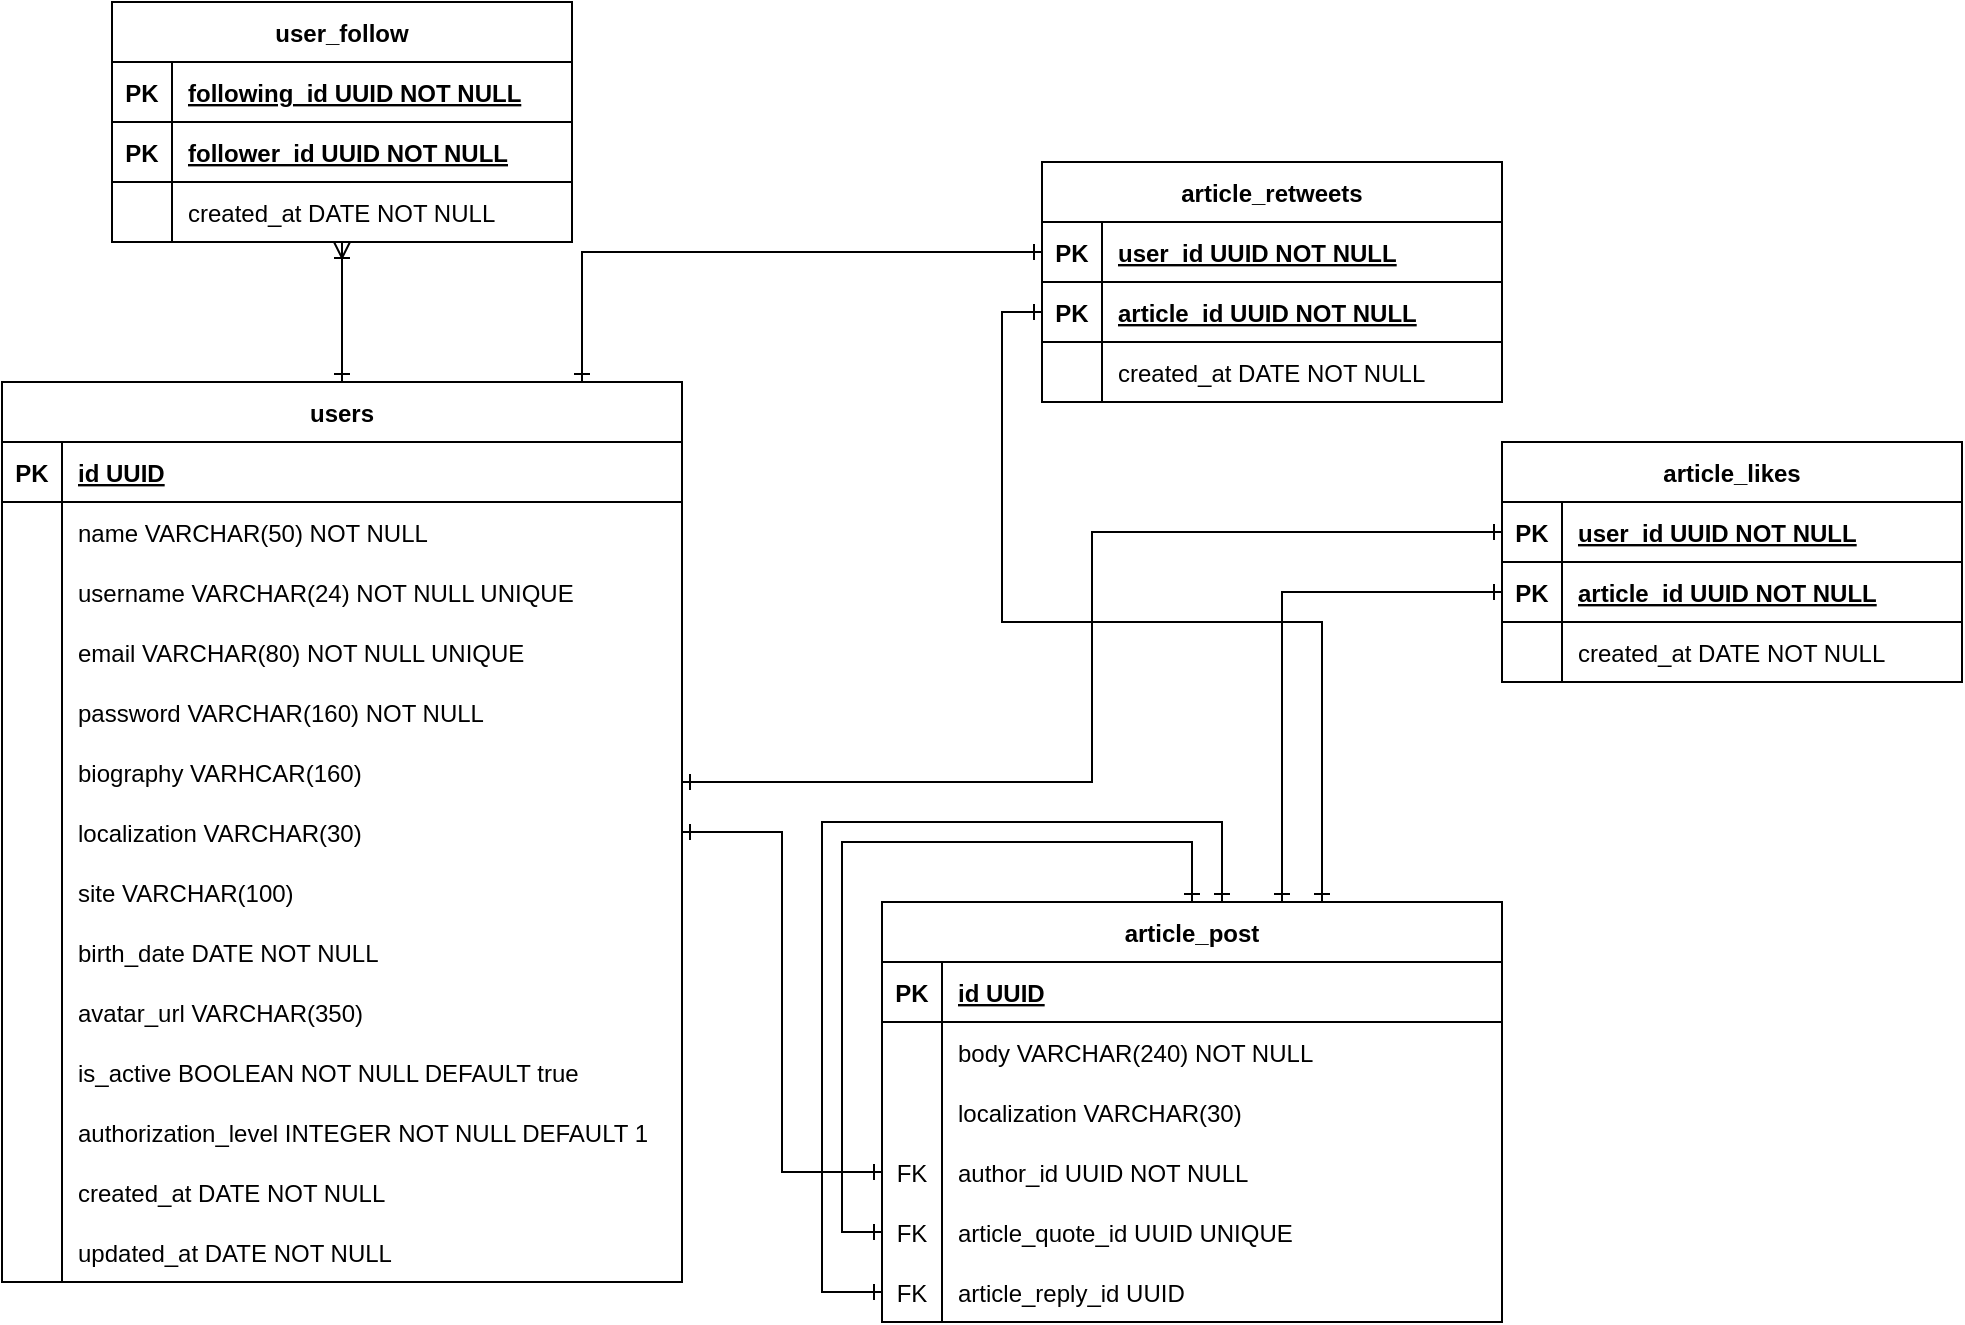 <mxfile version="20.5.3" type="device"><diagram id="R2lEEEUBdFMjLlhIrx00" name="Page-1"><mxGraphModel dx="2585" dy="1371" grid="1" gridSize="10" guides="1" tooltips="1" connect="1" arrows="1" fold="1" page="1" pageScale="1" pageWidth="850" pageHeight="1100" math="0" shadow="0" extFonts="Permanent Marker^https://fonts.googleapis.com/css?family=Permanent+Marker"><root><mxCell id="0"/><mxCell id="1" parent="0"/><mxCell id="uqWTSdusMIoG22HtDC-8-1" value="users" style="shape=table;startSize=30;container=1;collapsible=1;childLayout=tableLayout;fixedRows=1;rowLines=0;fontStyle=1;align=center;resizeLast=1;" vertex="1" parent="1"><mxGeometry x="360" y="430" width="340" height="450" as="geometry"/></mxCell><mxCell id="uqWTSdusMIoG22HtDC-8-2" value="" style="shape=tableRow;horizontal=0;startSize=0;swimlaneHead=0;swimlaneBody=0;fillColor=none;collapsible=0;dropTarget=0;points=[[0,0.5],[1,0.5]];portConstraint=eastwest;top=0;left=0;right=0;bottom=1;" vertex="1" parent="uqWTSdusMIoG22HtDC-8-1"><mxGeometry y="30" width="340" height="30" as="geometry"/></mxCell><mxCell id="uqWTSdusMIoG22HtDC-8-3" value="PK" style="shape=partialRectangle;connectable=0;fillColor=none;top=0;left=0;bottom=0;right=0;fontStyle=1;overflow=hidden;" vertex="1" parent="uqWTSdusMIoG22HtDC-8-2"><mxGeometry width="30" height="30" as="geometry"><mxRectangle width="30" height="30" as="alternateBounds"/></mxGeometry></mxCell><mxCell id="uqWTSdusMIoG22HtDC-8-4" value="id UUID" style="shape=partialRectangle;connectable=0;fillColor=none;top=0;left=0;bottom=0;right=0;align=left;spacingLeft=6;fontStyle=5;overflow=hidden;" vertex="1" parent="uqWTSdusMIoG22HtDC-8-2"><mxGeometry x="30" width="310" height="30" as="geometry"><mxRectangle width="310" height="30" as="alternateBounds"/></mxGeometry></mxCell><mxCell id="uqWTSdusMIoG22HtDC-8-5" value="" style="shape=tableRow;horizontal=0;startSize=0;swimlaneHead=0;swimlaneBody=0;fillColor=none;collapsible=0;dropTarget=0;points=[[0,0.5],[1,0.5]];portConstraint=eastwest;top=0;left=0;right=0;bottom=0;" vertex="1" parent="uqWTSdusMIoG22HtDC-8-1"><mxGeometry y="60" width="340" height="30" as="geometry"/></mxCell><mxCell id="uqWTSdusMIoG22HtDC-8-6" value="" style="shape=partialRectangle;connectable=0;fillColor=none;top=0;left=0;bottom=0;right=0;editable=1;overflow=hidden;" vertex="1" parent="uqWTSdusMIoG22HtDC-8-5"><mxGeometry width="30" height="30" as="geometry"><mxRectangle width="30" height="30" as="alternateBounds"/></mxGeometry></mxCell><mxCell id="uqWTSdusMIoG22HtDC-8-7" value="name VARCHAR(50) NOT NULL" style="shape=partialRectangle;connectable=0;fillColor=none;top=0;left=0;bottom=0;right=0;align=left;spacingLeft=6;overflow=hidden;" vertex="1" parent="uqWTSdusMIoG22HtDC-8-5"><mxGeometry x="30" width="310" height="30" as="geometry"><mxRectangle width="310" height="30" as="alternateBounds"/></mxGeometry></mxCell><mxCell id="uqWTSdusMIoG22HtDC-8-8" value="" style="shape=tableRow;horizontal=0;startSize=0;swimlaneHead=0;swimlaneBody=0;fillColor=none;collapsible=0;dropTarget=0;points=[[0,0.5],[1,0.5]];portConstraint=eastwest;top=0;left=0;right=0;bottom=0;" vertex="1" parent="uqWTSdusMIoG22HtDC-8-1"><mxGeometry y="90" width="340" height="30" as="geometry"/></mxCell><mxCell id="uqWTSdusMIoG22HtDC-8-9" value="" style="shape=partialRectangle;connectable=0;fillColor=none;top=0;left=0;bottom=0;right=0;editable=1;overflow=hidden;" vertex="1" parent="uqWTSdusMIoG22HtDC-8-8"><mxGeometry width="30" height="30" as="geometry"><mxRectangle width="30" height="30" as="alternateBounds"/></mxGeometry></mxCell><mxCell id="uqWTSdusMIoG22HtDC-8-10" value="username VARCHAR(24) NOT NULL UNIQUE" style="shape=partialRectangle;connectable=0;fillColor=none;top=0;left=0;bottom=0;right=0;align=left;spacingLeft=6;overflow=hidden;" vertex="1" parent="uqWTSdusMIoG22HtDC-8-8"><mxGeometry x="30" width="310" height="30" as="geometry"><mxRectangle width="310" height="30" as="alternateBounds"/></mxGeometry></mxCell><mxCell id="uqWTSdusMIoG22HtDC-8-11" value="" style="shape=tableRow;horizontal=0;startSize=0;swimlaneHead=0;swimlaneBody=0;fillColor=none;collapsible=0;dropTarget=0;points=[[0,0.5],[1,0.5]];portConstraint=eastwest;top=0;left=0;right=0;bottom=0;" vertex="1" parent="uqWTSdusMIoG22HtDC-8-1"><mxGeometry y="120" width="340" height="30" as="geometry"/></mxCell><mxCell id="uqWTSdusMIoG22HtDC-8-12" value="" style="shape=partialRectangle;connectable=0;fillColor=none;top=0;left=0;bottom=0;right=0;editable=1;overflow=hidden;" vertex="1" parent="uqWTSdusMIoG22HtDC-8-11"><mxGeometry width="30" height="30" as="geometry"><mxRectangle width="30" height="30" as="alternateBounds"/></mxGeometry></mxCell><mxCell id="uqWTSdusMIoG22HtDC-8-13" value="email VARCHAR(80) NOT NULL UNIQUE" style="shape=partialRectangle;connectable=0;fillColor=none;top=0;left=0;bottom=0;right=0;align=left;spacingLeft=6;overflow=hidden;" vertex="1" parent="uqWTSdusMIoG22HtDC-8-11"><mxGeometry x="30" width="310" height="30" as="geometry"><mxRectangle width="310" height="30" as="alternateBounds"/></mxGeometry></mxCell><mxCell id="uqWTSdusMIoG22HtDC-8-14" style="shape=tableRow;horizontal=0;startSize=0;swimlaneHead=0;swimlaneBody=0;fillColor=none;collapsible=0;dropTarget=0;points=[[0,0.5],[1,0.5]];portConstraint=eastwest;top=0;left=0;right=0;bottom=0;" vertex="1" parent="uqWTSdusMIoG22HtDC-8-1"><mxGeometry y="150" width="340" height="30" as="geometry"/></mxCell><mxCell id="uqWTSdusMIoG22HtDC-8-15" style="shape=partialRectangle;connectable=0;fillColor=none;top=0;left=0;bottom=0;right=0;editable=1;overflow=hidden;" vertex="1" parent="uqWTSdusMIoG22HtDC-8-14"><mxGeometry width="30" height="30" as="geometry"><mxRectangle width="30" height="30" as="alternateBounds"/></mxGeometry></mxCell><mxCell id="uqWTSdusMIoG22HtDC-8-16" value="password VARCHAR(160) NOT NULL" style="shape=partialRectangle;connectable=0;fillColor=none;top=0;left=0;bottom=0;right=0;align=left;spacingLeft=6;overflow=hidden;" vertex="1" parent="uqWTSdusMIoG22HtDC-8-14"><mxGeometry x="30" width="310" height="30" as="geometry"><mxRectangle width="310" height="30" as="alternateBounds"/></mxGeometry></mxCell><mxCell id="uqWTSdusMIoG22HtDC-8-17" style="shape=tableRow;horizontal=0;startSize=0;swimlaneHead=0;swimlaneBody=0;fillColor=none;collapsible=0;dropTarget=0;points=[[0,0.5],[1,0.5]];portConstraint=eastwest;top=0;left=0;right=0;bottom=0;" vertex="1" parent="uqWTSdusMIoG22HtDC-8-1"><mxGeometry y="180" width="340" height="30" as="geometry"/></mxCell><mxCell id="uqWTSdusMIoG22HtDC-8-18" style="shape=partialRectangle;connectable=0;fillColor=none;top=0;left=0;bottom=0;right=0;editable=1;overflow=hidden;" vertex="1" parent="uqWTSdusMIoG22HtDC-8-17"><mxGeometry width="30" height="30" as="geometry"><mxRectangle width="30" height="30" as="alternateBounds"/></mxGeometry></mxCell><mxCell id="uqWTSdusMIoG22HtDC-8-19" value="biography VARHCAR(160)" style="shape=partialRectangle;connectable=0;fillColor=none;top=0;left=0;bottom=0;right=0;align=left;spacingLeft=6;overflow=hidden;" vertex="1" parent="uqWTSdusMIoG22HtDC-8-17"><mxGeometry x="30" width="310" height="30" as="geometry"><mxRectangle width="310" height="30" as="alternateBounds"/></mxGeometry></mxCell><mxCell id="uqWTSdusMIoG22HtDC-8-20" style="shape=tableRow;horizontal=0;startSize=0;swimlaneHead=0;swimlaneBody=0;fillColor=none;collapsible=0;dropTarget=0;points=[[0,0.5],[1,0.5]];portConstraint=eastwest;top=0;left=0;right=0;bottom=0;" vertex="1" parent="uqWTSdusMIoG22HtDC-8-1"><mxGeometry y="210" width="340" height="30" as="geometry"/></mxCell><mxCell id="uqWTSdusMIoG22HtDC-8-21" style="shape=partialRectangle;connectable=0;fillColor=none;top=0;left=0;bottom=0;right=0;editable=1;overflow=hidden;" vertex="1" parent="uqWTSdusMIoG22HtDC-8-20"><mxGeometry width="30" height="30" as="geometry"><mxRectangle width="30" height="30" as="alternateBounds"/></mxGeometry></mxCell><mxCell id="uqWTSdusMIoG22HtDC-8-22" value="localization VARCHAR(30)" style="shape=partialRectangle;connectable=0;fillColor=none;top=0;left=0;bottom=0;right=0;align=left;spacingLeft=6;overflow=hidden;" vertex="1" parent="uqWTSdusMIoG22HtDC-8-20"><mxGeometry x="30" width="310" height="30" as="geometry"><mxRectangle width="310" height="30" as="alternateBounds"/></mxGeometry></mxCell><mxCell id="uqWTSdusMIoG22HtDC-8-23" style="shape=tableRow;horizontal=0;startSize=0;swimlaneHead=0;swimlaneBody=0;fillColor=none;collapsible=0;dropTarget=0;points=[[0,0.5],[1,0.5]];portConstraint=eastwest;top=0;left=0;right=0;bottom=0;" vertex="1" parent="uqWTSdusMIoG22HtDC-8-1"><mxGeometry y="240" width="340" height="30" as="geometry"/></mxCell><mxCell id="uqWTSdusMIoG22HtDC-8-24" style="shape=partialRectangle;connectable=0;fillColor=none;top=0;left=0;bottom=0;right=0;editable=1;overflow=hidden;" vertex="1" parent="uqWTSdusMIoG22HtDC-8-23"><mxGeometry width="30" height="30" as="geometry"><mxRectangle width="30" height="30" as="alternateBounds"/></mxGeometry></mxCell><mxCell id="uqWTSdusMIoG22HtDC-8-25" value="site VARCHAR(100)" style="shape=partialRectangle;connectable=0;fillColor=none;top=0;left=0;bottom=0;right=0;align=left;spacingLeft=6;overflow=hidden;" vertex="1" parent="uqWTSdusMIoG22HtDC-8-23"><mxGeometry x="30" width="310" height="30" as="geometry"><mxRectangle width="310" height="30" as="alternateBounds"/></mxGeometry></mxCell><mxCell id="uqWTSdusMIoG22HtDC-8-26" style="shape=tableRow;horizontal=0;startSize=0;swimlaneHead=0;swimlaneBody=0;fillColor=none;collapsible=0;dropTarget=0;points=[[0,0.5],[1,0.5]];portConstraint=eastwest;top=0;left=0;right=0;bottom=0;" vertex="1" parent="uqWTSdusMIoG22HtDC-8-1"><mxGeometry y="270" width="340" height="30" as="geometry"/></mxCell><mxCell id="uqWTSdusMIoG22HtDC-8-27" style="shape=partialRectangle;connectable=0;fillColor=none;top=0;left=0;bottom=0;right=0;editable=1;overflow=hidden;" vertex="1" parent="uqWTSdusMIoG22HtDC-8-26"><mxGeometry width="30" height="30" as="geometry"><mxRectangle width="30" height="30" as="alternateBounds"/></mxGeometry></mxCell><mxCell id="uqWTSdusMIoG22HtDC-8-28" value="birth_date DATE NOT NULL" style="shape=partialRectangle;connectable=0;fillColor=none;top=0;left=0;bottom=0;right=0;align=left;spacingLeft=6;overflow=hidden;" vertex="1" parent="uqWTSdusMIoG22HtDC-8-26"><mxGeometry x="30" width="310" height="30" as="geometry"><mxRectangle width="310" height="30" as="alternateBounds"/></mxGeometry></mxCell><mxCell id="uqWTSdusMIoG22HtDC-8-29" style="shape=tableRow;horizontal=0;startSize=0;swimlaneHead=0;swimlaneBody=0;fillColor=none;collapsible=0;dropTarget=0;points=[[0,0.5],[1,0.5]];portConstraint=eastwest;top=0;left=0;right=0;bottom=0;" vertex="1" parent="uqWTSdusMIoG22HtDC-8-1"><mxGeometry y="300" width="340" height="30" as="geometry"/></mxCell><mxCell id="uqWTSdusMIoG22HtDC-8-30" style="shape=partialRectangle;connectable=0;fillColor=none;top=0;left=0;bottom=0;right=0;editable=1;overflow=hidden;" vertex="1" parent="uqWTSdusMIoG22HtDC-8-29"><mxGeometry width="30" height="30" as="geometry"><mxRectangle width="30" height="30" as="alternateBounds"/></mxGeometry></mxCell><mxCell id="uqWTSdusMIoG22HtDC-8-31" value="avatar_url VARCHAR(350)" style="shape=partialRectangle;connectable=0;fillColor=none;top=0;left=0;bottom=0;right=0;align=left;spacingLeft=6;overflow=hidden;" vertex="1" parent="uqWTSdusMIoG22HtDC-8-29"><mxGeometry x="30" width="310" height="30" as="geometry"><mxRectangle width="310" height="30" as="alternateBounds"/></mxGeometry></mxCell><mxCell id="uqWTSdusMIoG22HtDC-8-32" style="shape=tableRow;horizontal=0;startSize=0;swimlaneHead=0;swimlaneBody=0;fillColor=none;collapsible=0;dropTarget=0;points=[[0,0.5],[1,0.5]];portConstraint=eastwest;top=0;left=0;right=0;bottom=0;" vertex="1" parent="uqWTSdusMIoG22HtDC-8-1"><mxGeometry y="330" width="340" height="30" as="geometry"/></mxCell><mxCell id="uqWTSdusMIoG22HtDC-8-33" style="shape=partialRectangle;connectable=0;fillColor=none;top=0;left=0;bottom=0;right=0;editable=1;overflow=hidden;" vertex="1" parent="uqWTSdusMIoG22HtDC-8-32"><mxGeometry width="30" height="30" as="geometry"><mxRectangle width="30" height="30" as="alternateBounds"/></mxGeometry></mxCell><mxCell id="uqWTSdusMIoG22HtDC-8-34" value="is_active BOOLEAN NOT NULL DEFAULT true" style="shape=partialRectangle;connectable=0;fillColor=none;top=0;left=0;bottom=0;right=0;align=left;spacingLeft=6;overflow=hidden;" vertex="1" parent="uqWTSdusMIoG22HtDC-8-32"><mxGeometry x="30" width="310" height="30" as="geometry"><mxRectangle width="310" height="30" as="alternateBounds"/></mxGeometry></mxCell><mxCell id="uqWTSdusMIoG22HtDC-8-35" style="shape=tableRow;horizontal=0;startSize=0;swimlaneHead=0;swimlaneBody=0;fillColor=none;collapsible=0;dropTarget=0;points=[[0,0.5],[1,0.5]];portConstraint=eastwest;top=0;left=0;right=0;bottom=0;" vertex="1" parent="uqWTSdusMIoG22HtDC-8-1"><mxGeometry y="360" width="340" height="30" as="geometry"/></mxCell><mxCell id="uqWTSdusMIoG22HtDC-8-36" style="shape=partialRectangle;connectable=0;fillColor=none;top=0;left=0;bottom=0;right=0;editable=1;overflow=hidden;" vertex="1" parent="uqWTSdusMIoG22HtDC-8-35"><mxGeometry width="30" height="30" as="geometry"><mxRectangle width="30" height="30" as="alternateBounds"/></mxGeometry></mxCell><mxCell id="uqWTSdusMIoG22HtDC-8-37" value="authorization_level INTEGER NOT NULL DEFAULT 1" style="shape=partialRectangle;connectable=0;fillColor=none;top=0;left=0;bottom=0;right=0;align=left;spacingLeft=6;overflow=hidden;" vertex="1" parent="uqWTSdusMIoG22HtDC-8-35"><mxGeometry x="30" width="310" height="30" as="geometry"><mxRectangle width="310" height="30" as="alternateBounds"/></mxGeometry></mxCell><mxCell id="uqWTSdusMIoG22HtDC-8-38" style="shape=tableRow;horizontal=0;startSize=0;swimlaneHead=0;swimlaneBody=0;fillColor=none;collapsible=0;dropTarget=0;points=[[0,0.5],[1,0.5]];portConstraint=eastwest;top=0;left=0;right=0;bottom=0;" vertex="1" parent="uqWTSdusMIoG22HtDC-8-1"><mxGeometry y="390" width="340" height="30" as="geometry"/></mxCell><mxCell id="uqWTSdusMIoG22HtDC-8-39" style="shape=partialRectangle;connectable=0;fillColor=none;top=0;left=0;bottom=0;right=0;editable=1;overflow=hidden;" vertex="1" parent="uqWTSdusMIoG22HtDC-8-38"><mxGeometry width="30" height="30" as="geometry"><mxRectangle width="30" height="30" as="alternateBounds"/></mxGeometry></mxCell><mxCell id="uqWTSdusMIoG22HtDC-8-40" value="created_at DATE NOT NULL" style="shape=partialRectangle;connectable=0;fillColor=none;top=0;left=0;bottom=0;right=0;align=left;spacingLeft=6;overflow=hidden;" vertex="1" parent="uqWTSdusMIoG22HtDC-8-38"><mxGeometry x="30" width="310" height="30" as="geometry"><mxRectangle width="310" height="30" as="alternateBounds"/></mxGeometry></mxCell><mxCell id="uqWTSdusMIoG22HtDC-8-41" style="shape=tableRow;horizontal=0;startSize=0;swimlaneHead=0;swimlaneBody=0;fillColor=none;collapsible=0;dropTarget=0;points=[[0,0.5],[1,0.5]];portConstraint=eastwest;top=0;left=0;right=0;bottom=0;" vertex="1" parent="uqWTSdusMIoG22HtDC-8-1"><mxGeometry y="420" width="340" height="30" as="geometry"/></mxCell><mxCell id="uqWTSdusMIoG22HtDC-8-42" style="shape=partialRectangle;connectable=0;fillColor=none;top=0;left=0;bottom=0;right=0;editable=1;overflow=hidden;" vertex="1" parent="uqWTSdusMIoG22HtDC-8-41"><mxGeometry width="30" height="30" as="geometry"><mxRectangle width="30" height="30" as="alternateBounds"/></mxGeometry></mxCell><mxCell id="uqWTSdusMIoG22HtDC-8-43" value="updated_at DATE NOT NULL" style="shape=partialRectangle;connectable=0;fillColor=none;top=0;left=0;bottom=0;right=0;align=left;spacingLeft=6;overflow=hidden;" vertex="1" parent="uqWTSdusMIoG22HtDC-8-41"><mxGeometry x="30" width="310" height="30" as="geometry"><mxRectangle width="310" height="30" as="alternateBounds"/></mxGeometry></mxCell><mxCell id="uqWTSdusMIoG22HtDC-8-60" style="edgeStyle=orthogonalEdgeStyle;rounded=0;orthogonalLoop=1;jettySize=auto;html=1;startArrow=ERoneToMany;startFill=0;endArrow=ERone;endFill=0;" edge="1" parent="1" source="uqWTSdusMIoG22HtDC-8-44" target="uqWTSdusMIoG22HtDC-8-1"><mxGeometry relative="1" as="geometry"/></mxCell><mxCell id="uqWTSdusMIoG22HtDC-8-44" value="user_follow" style="shape=table;startSize=30;container=1;collapsible=1;childLayout=tableLayout;fixedRows=1;rowLines=0;fontStyle=1;align=center;resizeLast=1;" vertex="1" parent="1"><mxGeometry x="415" y="240" width="230" height="120" as="geometry"/></mxCell><mxCell id="uqWTSdusMIoG22HtDC-8-45" value="" style="shape=tableRow;horizontal=0;startSize=0;swimlaneHead=0;swimlaneBody=0;fillColor=none;collapsible=0;dropTarget=0;points=[[0,0.5],[1,0.5]];portConstraint=eastwest;top=0;left=0;right=0;bottom=1;" vertex="1" parent="uqWTSdusMIoG22HtDC-8-44"><mxGeometry y="30" width="230" height="30" as="geometry"/></mxCell><mxCell id="uqWTSdusMIoG22HtDC-8-46" value="PK" style="shape=partialRectangle;connectable=0;fillColor=none;top=0;left=0;bottom=0;right=0;fontStyle=1;overflow=hidden;" vertex="1" parent="uqWTSdusMIoG22HtDC-8-45"><mxGeometry width="30" height="30" as="geometry"><mxRectangle width="30" height="30" as="alternateBounds"/></mxGeometry></mxCell><mxCell id="uqWTSdusMIoG22HtDC-8-47" value="following_id UUID NOT NULL" style="shape=partialRectangle;connectable=0;fillColor=none;top=0;left=0;bottom=0;right=0;align=left;spacingLeft=6;fontStyle=5;overflow=hidden;" vertex="1" parent="uqWTSdusMIoG22HtDC-8-45"><mxGeometry x="30" width="200" height="30" as="geometry"><mxRectangle width="200" height="30" as="alternateBounds"/></mxGeometry></mxCell><mxCell id="uqWTSdusMIoG22HtDC-8-57" style="shape=tableRow;horizontal=0;startSize=0;swimlaneHead=0;swimlaneBody=0;fillColor=none;collapsible=0;dropTarget=0;points=[[0,0.5],[1,0.5]];portConstraint=eastwest;top=0;left=0;right=0;bottom=1;" vertex="1" parent="uqWTSdusMIoG22HtDC-8-44"><mxGeometry y="60" width="230" height="30" as="geometry"/></mxCell><mxCell id="uqWTSdusMIoG22HtDC-8-58" value="PK" style="shape=partialRectangle;connectable=0;fillColor=none;top=0;left=0;bottom=0;right=0;fontStyle=1;overflow=hidden;" vertex="1" parent="uqWTSdusMIoG22HtDC-8-57"><mxGeometry width="30" height="30" as="geometry"><mxRectangle width="30" height="30" as="alternateBounds"/></mxGeometry></mxCell><mxCell id="uqWTSdusMIoG22HtDC-8-59" value="follower_id UUID NOT NULL" style="shape=partialRectangle;connectable=0;fillColor=none;top=0;left=0;bottom=0;right=0;align=left;spacingLeft=6;fontStyle=5;overflow=hidden;" vertex="1" parent="uqWTSdusMIoG22HtDC-8-57"><mxGeometry x="30" width="200" height="30" as="geometry"><mxRectangle width="200" height="30" as="alternateBounds"/></mxGeometry></mxCell><mxCell id="uqWTSdusMIoG22HtDC-8-48" value="" style="shape=tableRow;horizontal=0;startSize=0;swimlaneHead=0;swimlaneBody=0;fillColor=none;collapsible=0;dropTarget=0;points=[[0,0.5],[1,0.5]];portConstraint=eastwest;top=0;left=0;right=0;bottom=0;" vertex="1" parent="uqWTSdusMIoG22HtDC-8-44"><mxGeometry y="90" width="230" height="30" as="geometry"/></mxCell><mxCell id="uqWTSdusMIoG22HtDC-8-49" value="" style="shape=partialRectangle;connectable=0;fillColor=none;top=0;left=0;bottom=0;right=0;editable=1;overflow=hidden;" vertex="1" parent="uqWTSdusMIoG22HtDC-8-48"><mxGeometry width="30" height="30" as="geometry"><mxRectangle width="30" height="30" as="alternateBounds"/></mxGeometry></mxCell><mxCell id="uqWTSdusMIoG22HtDC-8-50" value="created_at DATE NOT NULL" style="shape=partialRectangle;connectable=0;fillColor=none;top=0;left=0;bottom=0;right=0;align=left;spacingLeft=6;overflow=hidden;" vertex="1" parent="uqWTSdusMIoG22HtDC-8-48"><mxGeometry x="30" width="200" height="30" as="geometry"><mxRectangle width="200" height="30" as="alternateBounds"/></mxGeometry></mxCell><mxCell id="uqWTSdusMIoG22HtDC-8-61" value="article_post" style="shape=table;startSize=30;container=1;collapsible=1;childLayout=tableLayout;fixedRows=1;rowLines=0;fontStyle=1;align=center;resizeLast=1;" vertex="1" parent="1"><mxGeometry x="800" y="690" width="310" height="210" as="geometry"/></mxCell><mxCell id="uqWTSdusMIoG22HtDC-8-62" value="" style="shape=tableRow;horizontal=0;startSize=0;swimlaneHead=0;swimlaneBody=0;fillColor=none;collapsible=0;dropTarget=0;points=[[0,0.5],[1,0.5]];portConstraint=eastwest;top=0;left=0;right=0;bottom=1;" vertex="1" parent="uqWTSdusMIoG22HtDC-8-61"><mxGeometry y="30" width="310" height="30" as="geometry"/></mxCell><mxCell id="uqWTSdusMIoG22HtDC-8-63" value="PK" style="shape=partialRectangle;connectable=0;fillColor=none;top=0;left=0;bottom=0;right=0;fontStyle=1;overflow=hidden;" vertex="1" parent="uqWTSdusMIoG22HtDC-8-62"><mxGeometry width="30" height="30" as="geometry"><mxRectangle width="30" height="30" as="alternateBounds"/></mxGeometry></mxCell><mxCell id="uqWTSdusMIoG22HtDC-8-64" value="id UUID" style="shape=partialRectangle;connectable=0;fillColor=none;top=0;left=0;bottom=0;right=0;align=left;spacingLeft=6;fontStyle=5;overflow=hidden;" vertex="1" parent="uqWTSdusMIoG22HtDC-8-62"><mxGeometry x="30" width="280" height="30" as="geometry"><mxRectangle width="280" height="30" as="alternateBounds"/></mxGeometry></mxCell><mxCell id="uqWTSdusMIoG22HtDC-8-65" value="" style="shape=tableRow;horizontal=0;startSize=0;swimlaneHead=0;swimlaneBody=0;fillColor=none;collapsible=0;dropTarget=0;points=[[0,0.5],[1,0.5]];portConstraint=eastwest;top=0;left=0;right=0;bottom=0;" vertex="1" parent="uqWTSdusMIoG22HtDC-8-61"><mxGeometry y="60" width="310" height="30" as="geometry"/></mxCell><mxCell id="uqWTSdusMIoG22HtDC-8-66" value="" style="shape=partialRectangle;connectable=0;fillColor=none;top=0;left=0;bottom=0;right=0;editable=1;overflow=hidden;" vertex="1" parent="uqWTSdusMIoG22HtDC-8-65"><mxGeometry width="30" height="30" as="geometry"><mxRectangle width="30" height="30" as="alternateBounds"/></mxGeometry></mxCell><mxCell id="uqWTSdusMIoG22HtDC-8-67" value="body VARCHAR(240) NOT NULL" style="shape=partialRectangle;connectable=0;fillColor=none;top=0;left=0;bottom=0;right=0;align=left;spacingLeft=6;overflow=hidden;" vertex="1" parent="uqWTSdusMIoG22HtDC-8-65"><mxGeometry x="30" width="280" height="30" as="geometry"><mxRectangle width="280" height="30" as="alternateBounds"/></mxGeometry></mxCell><mxCell id="uqWTSdusMIoG22HtDC-8-68" value="" style="shape=tableRow;horizontal=0;startSize=0;swimlaneHead=0;swimlaneBody=0;fillColor=none;collapsible=0;dropTarget=0;points=[[0,0.5],[1,0.5]];portConstraint=eastwest;top=0;left=0;right=0;bottom=0;" vertex="1" parent="uqWTSdusMIoG22HtDC-8-61"><mxGeometry y="90" width="310" height="30" as="geometry"/></mxCell><mxCell id="uqWTSdusMIoG22HtDC-8-69" value="" style="shape=partialRectangle;connectable=0;fillColor=none;top=0;left=0;bottom=0;right=0;editable=1;overflow=hidden;" vertex="1" parent="uqWTSdusMIoG22HtDC-8-68"><mxGeometry width="30" height="30" as="geometry"><mxRectangle width="30" height="30" as="alternateBounds"/></mxGeometry></mxCell><mxCell id="uqWTSdusMIoG22HtDC-8-70" value="localization VARCHAR(30)" style="shape=partialRectangle;connectable=0;fillColor=none;top=0;left=0;bottom=0;right=0;align=left;spacingLeft=6;overflow=hidden;" vertex="1" parent="uqWTSdusMIoG22HtDC-8-68"><mxGeometry x="30" width="280" height="30" as="geometry"><mxRectangle width="280" height="30" as="alternateBounds"/></mxGeometry></mxCell><mxCell id="uqWTSdusMIoG22HtDC-8-71" value="" style="shape=tableRow;horizontal=0;startSize=0;swimlaneHead=0;swimlaneBody=0;fillColor=none;collapsible=0;dropTarget=0;points=[[0,0.5],[1,0.5]];portConstraint=eastwest;top=0;left=0;right=0;bottom=0;" vertex="1" parent="uqWTSdusMIoG22HtDC-8-61"><mxGeometry y="120" width="310" height="30" as="geometry"/></mxCell><mxCell id="uqWTSdusMIoG22HtDC-8-72" value="FK" style="shape=partialRectangle;connectable=0;fillColor=none;top=0;left=0;bottom=0;right=0;editable=1;overflow=hidden;" vertex="1" parent="uqWTSdusMIoG22HtDC-8-71"><mxGeometry width="30" height="30" as="geometry"><mxRectangle width="30" height="30" as="alternateBounds"/></mxGeometry></mxCell><mxCell id="uqWTSdusMIoG22HtDC-8-73" value="author_id UUID NOT NULL" style="shape=partialRectangle;connectable=0;fillColor=none;top=0;left=0;bottom=0;right=0;align=left;spacingLeft=6;overflow=hidden;" vertex="1" parent="uqWTSdusMIoG22HtDC-8-71"><mxGeometry x="30" width="280" height="30" as="geometry"><mxRectangle width="280" height="30" as="alternateBounds"/></mxGeometry></mxCell><mxCell id="uqWTSdusMIoG22HtDC-8-103" style="edgeStyle=orthogonalEdgeStyle;rounded=0;orthogonalLoop=1;jettySize=auto;html=1;startArrow=ERone;startFill=0;endArrow=ERone;endFill=0;" edge="1" parent="uqWTSdusMIoG22HtDC-8-61" source="uqWTSdusMIoG22HtDC-8-74" target="uqWTSdusMIoG22HtDC-8-61"><mxGeometry relative="1" as="geometry"><Array as="points"><mxPoint x="-20" y="165"/><mxPoint x="-20" y="-30"/><mxPoint x="155" y="-30"/></Array></mxGeometry></mxCell><mxCell id="uqWTSdusMIoG22HtDC-8-74" style="shape=tableRow;horizontal=0;startSize=0;swimlaneHead=0;swimlaneBody=0;fillColor=none;collapsible=0;dropTarget=0;points=[[0,0.5],[1,0.5]];portConstraint=eastwest;top=0;left=0;right=0;bottom=0;" vertex="1" parent="uqWTSdusMIoG22HtDC-8-61"><mxGeometry y="150" width="310" height="30" as="geometry"/></mxCell><mxCell id="uqWTSdusMIoG22HtDC-8-75" value="FK" style="shape=partialRectangle;connectable=0;fillColor=none;top=0;left=0;bottom=0;right=0;editable=1;overflow=hidden;" vertex="1" parent="uqWTSdusMIoG22HtDC-8-74"><mxGeometry width="30" height="30" as="geometry"><mxRectangle width="30" height="30" as="alternateBounds"/></mxGeometry></mxCell><mxCell id="uqWTSdusMIoG22HtDC-8-76" value="article_quote_id UUID UNIQUE" style="shape=partialRectangle;connectable=0;fillColor=none;top=0;left=0;bottom=0;right=0;align=left;spacingLeft=6;overflow=hidden;" vertex="1" parent="uqWTSdusMIoG22HtDC-8-74"><mxGeometry x="30" width="280" height="30" as="geometry"><mxRectangle width="280" height="30" as="alternateBounds"/></mxGeometry></mxCell><mxCell id="uqWTSdusMIoG22HtDC-8-104" style="edgeStyle=orthogonalEdgeStyle;rounded=0;orthogonalLoop=1;jettySize=auto;html=1;startArrow=ERone;startFill=0;endArrow=ERone;endFill=0;" edge="1" parent="uqWTSdusMIoG22HtDC-8-61" source="uqWTSdusMIoG22HtDC-8-77" target="uqWTSdusMIoG22HtDC-8-61"><mxGeometry relative="1" as="geometry"><Array as="points"><mxPoint x="-30" y="195"/><mxPoint x="-30" y="-40"/><mxPoint x="170" y="-40"/></Array></mxGeometry></mxCell><mxCell id="uqWTSdusMIoG22HtDC-8-77" style="shape=tableRow;horizontal=0;startSize=0;swimlaneHead=0;swimlaneBody=0;fillColor=none;collapsible=0;dropTarget=0;points=[[0,0.5],[1,0.5]];portConstraint=eastwest;top=0;left=0;right=0;bottom=0;" vertex="1" parent="uqWTSdusMIoG22HtDC-8-61"><mxGeometry y="180" width="310" height="30" as="geometry"/></mxCell><mxCell id="uqWTSdusMIoG22HtDC-8-78" value="FK" style="shape=partialRectangle;connectable=0;fillColor=none;top=0;left=0;bottom=0;right=0;editable=1;overflow=hidden;" vertex="1" parent="uqWTSdusMIoG22HtDC-8-77"><mxGeometry width="30" height="30" as="geometry"><mxRectangle width="30" height="30" as="alternateBounds"/></mxGeometry></mxCell><mxCell id="uqWTSdusMIoG22HtDC-8-79" value="article_reply_id UUID" style="shape=partialRectangle;connectable=0;fillColor=none;top=0;left=0;bottom=0;right=0;align=left;spacingLeft=6;overflow=hidden;" vertex="1" parent="uqWTSdusMIoG22HtDC-8-77"><mxGeometry x="30" width="280" height="30" as="geometry"><mxRectangle width="280" height="30" as="alternateBounds"/></mxGeometry></mxCell><mxCell id="uqWTSdusMIoG22HtDC-8-105" style="edgeStyle=orthogonalEdgeStyle;rounded=0;orthogonalLoop=1;jettySize=auto;html=1;startArrow=ERone;startFill=0;endArrow=ERone;endFill=0;" edge="1" parent="1" source="uqWTSdusMIoG22HtDC-8-71" target="uqWTSdusMIoG22HtDC-8-1"><mxGeometry relative="1" as="geometry"/></mxCell><mxCell id="uqWTSdusMIoG22HtDC-8-106" value="article_retweets" style="shape=table;startSize=30;container=1;collapsible=1;childLayout=tableLayout;fixedRows=1;rowLines=0;fontStyle=1;align=center;resizeLast=1;" vertex="1" parent="1"><mxGeometry x="880" y="320" width="230" height="120" as="geometry"/></mxCell><mxCell id="uqWTSdusMIoG22HtDC-8-107" value="" style="shape=tableRow;horizontal=0;startSize=0;swimlaneHead=0;swimlaneBody=0;fillColor=none;collapsible=0;dropTarget=0;points=[[0,0.5],[1,0.5]];portConstraint=eastwest;top=0;left=0;right=0;bottom=1;" vertex="1" parent="uqWTSdusMIoG22HtDC-8-106"><mxGeometry y="30" width="230" height="30" as="geometry"/></mxCell><mxCell id="uqWTSdusMIoG22HtDC-8-108" value="PK" style="shape=partialRectangle;connectable=0;fillColor=none;top=0;left=0;bottom=0;right=0;fontStyle=1;overflow=hidden;" vertex="1" parent="uqWTSdusMIoG22HtDC-8-107"><mxGeometry width="30" height="30" as="geometry"><mxRectangle width="30" height="30" as="alternateBounds"/></mxGeometry></mxCell><mxCell id="uqWTSdusMIoG22HtDC-8-109" value="user_id UUID NOT NULL" style="shape=partialRectangle;connectable=0;fillColor=none;top=0;left=0;bottom=0;right=0;align=left;spacingLeft=6;fontStyle=5;overflow=hidden;" vertex="1" parent="uqWTSdusMIoG22HtDC-8-107"><mxGeometry x="30" width="200" height="30" as="geometry"><mxRectangle width="200" height="30" as="alternateBounds"/></mxGeometry></mxCell><mxCell id="uqWTSdusMIoG22HtDC-8-110" style="shape=tableRow;horizontal=0;startSize=0;swimlaneHead=0;swimlaneBody=0;fillColor=none;collapsible=0;dropTarget=0;points=[[0,0.5],[1,0.5]];portConstraint=eastwest;top=0;left=0;right=0;bottom=1;" vertex="1" parent="uqWTSdusMIoG22HtDC-8-106"><mxGeometry y="60" width="230" height="30" as="geometry"/></mxCell><mxCell id="uqWTSdusMIoG22HtDC-8-111" value="PK" style="shape=partialRectangle;connectable=0;fillColor=none;top=0;left=0;bottom=0;right=0;fontStyle=1;overflow=hidden;" vertex="1" parent="uqWTSdusMIoG22HtDC-8-110"><mxGeometry width="30" height="30" as="geometry"><mxRectangle width="30" height="30" as="alternateBounds"/></mxGeometry></mxCell><mxCell id="uqWTSdusMIoG22HtDC-8-112" value="article_id UUID NOT NULL" style="shape=partialRectangle;connectable=0;fillColor=none;top=0;left=0;bottom=0;right=0;align=left;spacingLeft=6;fontStyle=5;overflow=hidden;" vertex="1" parent="uqWTSdusMIoG22HtDC-8-110"><mxGeometry x="30" width="200" height="30" as="geometry"><mxRectangle width="200" height="30" as="alternateBounds"/></mxGeometry></mxCell><mxCell id="uqWTSdusMIoG22HtDC-8-113" value="" style="shape=tableRow;horizontal=0;startSize=0;swimlaneHead=0;swimlaneBody=0;fillColor=none;collapsible=0;dropTarget=0;points=[[0,0.5],[1,0.5]];portConstraint=eastwest;top=0;left=0;right=0;bottom=0;" vertex="1" parent="uqWTSdusMIoG22HtDC-8-106"><mxGeometry y="90" width="230" height="30" as="geometry"/></mxCell><mxCell id="uqWTSdusMIoG22HtDC-8-114" value="" style="shape=partialRectangle;connectable=0;fillColor=none;top=0;left=0;bottom=0;right=0;editable=1;overflow=hidden;" vertex="1" parent="uqWTSdusMIoG22HtDC-8-113"><mxGeometry width="30" height="30" as="geometry"><mxRectangle width="30" height="30" as="alternateBounds"/></mxGeometry></mxCell><mxCell id="uqWTSdusMIoG22HtDC-8-115" value="created_at DATE NOT NULL" style="shape=partialRectangle;connectable=0;fillColor=none;top=0;left=0;bottom=0;right=0;align=left;spacingLeft=6;overflow=hidden;" vertex="1" parent="uqWTSdusMIoG22HtDC-8-113"><mxGeometry x="30" width="200" height="30" as="geometry"><mxRectangle width="200" height="30" as="alternateBounds"/></mxGeometry></mxCell><mxCell id="uqWTSdusMIoG22HtDC-8-116" value="article_likes" style="shape=table;startSize=30;container=1;collapsible=1;childLayout=tableLayout;fixedRows=1;rowLines=0;fontStyle=1;align=center;resizeLast=1;" vertex="1" parent="1"><mxGeometry x="1110" y="460" width="230" height="120" as="geometry"/></mxCell><mxCell id="uqWTSdusMIoG22HtDC-8-117" value="" style="shape=tableRow;horizontal=0;startSize=0;swimlaneHead=0;swimlaneBody=0;fillColor=none;collapsible=0;dropTarget=0;points=[[0,0.5],[1,0.5]];portConstraint=eastwest;top=0;left=0;right=0;bottom=1;" vertex="1" parent="uqWTSdusMIoG22HtDC-8-116"><mxGeometry y="30" width="230" height="30" as="geometry"/></mxCell><mxCell id="uqWTSdusMIoG22HtDC-8-118" value="PK" style="shape=partialRectangle;connectable=0;fillColor=none;top=0;left=0;bottom=0;right=0;fontStyle=1;overflow=hidden;" vertex="1" parent="uqWTSdusMIoG22HtDC-8-117"><mxGeometry width="30" height="30" as="geometry"><mxRectangle width="30" height="30" as="alternateBounds"/></mxGeometry></mxCell><mxCell id="uqWTSdusMIoG22HtDC-8-119" value="user_id UUID NOT NULL" style="shape=partialRectangle;connectable=0;fillColor=none;top=0;left=0;bottom=0;right=0;align=left;spacingLeft=6;fontStyle=5;overflow=hidden;" vertex="1" parent="uqWTSdusMIoG22HtDC-8-117"><mxGeometry x="30" width="200" height="30" as="geometry"><mxRectangle width="200" height="30" as="alternateBounds"/></mxGeometry></mxCell><mxCell id="uqWTSdusMIoG22HtDC-8-120" style="shape=tableRow;horizontal=0;startSize=0;swimlaneHead=0;swimlaneBody=0;fillColor=none;collapsible=0;dropTarget=0;points=[[0,0.5],[1,0.5]];portConstraint=eastwest;top=0;left=0;right=0;bottom=1;" vertex="1" parent="uqWTSdusMIoG22HtDC-8-116"><mxGeometry y="60" width="230" height="30" as="geometry"/></mxCell><mxCell id="uqWTSdusMIoG22HtDC-8-121" value="PK" style="shape=partialRectangle;connectable=0;fillColor=none;top=0;left=0;bottom=0;right=0;fontStyle=1;overflow=hidden;" vertex="1" parent="uqWTSdusMIoG22HtDC-8-120"><mxGeometry width="30" height="30" as="geometry"><mxRectangle width="30" height="30" as="alternateBounds"/></mxGeometry></mxCell><mxCell id="uqWTSdusMIoG22HtDC-8-122" value="article_id UUID NOT NULL" style="shape=partialRectangle;connectable=0;fillColor=none;top=0;left=0;bottom=0;right=0;align=left;spacingLeft=6;fontStyle=5;overflow=hidden;" vertex="1" parent="uqWTSdusMIoG22HtDC-8-120"><mxGeometry x="30" width="200" height="30" as="geometry"><mxRectangle width="200" height="30" as="alternateBounds"/></mxGeometry></mxCell><mxCell id="uqWTSdusMIoG22HtDC-8-123" value="" style="shape=tableRow;horizontal=0;startSize=0;swimlaneHead=0;swimlaneBody=0;fillColor=none;collapsible=0;dropTarget=0;points=[[0,0.5],[1,0.5]];portConstraint=eastwest;top=0;left=0;right=0;bottom=0;" vertex="1" parent="uqWTSdusMIoG22HtDC-8-116"><mxGeometry y="90" width="230" height="30" as="geometry"/></mxCell><mxCell id="uqWTSdusMIoG22HtDC-8-124" value="" style="shape=partialRectangle;connectable=0;fillColor=none;top=0;left=0;bottom=0;right=0;editable=1;overflow=hidden;" vertex="1" parent="uqWTSdusMIoG22HtDC-8-123"><mxGeometry width="30" height="30" as="geometry"><mxRectangle width="30" height="30" as="alternateBounds"/></mxGeometry></mxCell><mxCell id="uqWTSdusMIoG22HtDC-8-125" value="created_at DATE NOT NULL" style="shape=partialRectangle;connectable=0;fillColor=none;top=0;left=0;bottom=0;right=0;align=left;spacingLeft=6;overflow=hidden;" vertex="1" parent="uqWTSdusMIoG22HtDC-8-123"><mxGeometry x="30" width="200" height="30" as="geometry"><mxRectangle width="200" height="30" as="alternateBounds"/></mxGeometry></mxCell><mxCell id="uqWTSdusMIoG22HtDC-8-126" style="edgeStyle=orthogonalEdgeStyle;rounded=0;orthogonalLoop=1;jettySize=auto;html=1;startArrow=ERone;startFill=0;endArrow=ERone;endFill=0;" edge="1" parent="1" source="uqWTSdusMIoG22HtDC-8-107" target="uqWTSdusMIoG22HtDC-8-1"><mxGeometry relative="1" as="geometry"><Array as="points"><mxPoint x="650" y="365"/></Array></mxGeometry></mxCell><mxCell id="uqWTSdusMIoG22HtDC-8-127" style="edgeStyle=orthogonalEdgeStyle;rounded=0;orthogonalLoop=1;jettySize=auto;html=1;startArrow=ERone;startFill=0;endArrow=ERone;endFill=0;" edge="1" parent="1" source="uqWTSdusMIoG22HtDC-8-110" target="uqWTSdusMIoG22HtDC-8-61"><mxGeometry relative="1" as="geometry"><Array as="points"><mxPoint x="860" y="395"/><mxPoint x="860" y="550"/><mxPoint x="1020" y="550"/></Array></mxGeometry></mxCell><mxCell id="uqWTSdusMIoG22HtDC-8-128" style="edgeStyle=orthogonalEdgeStyle;rounded=0;orthogonalLoop=1;jettySize=auto;html=1;startArrow=ERone;startFill=0;endArrow=ERone;endFill=0;" edge="1" parent="1" source="uqWTSdusMIoG22HtDC-8-117" target="uqWTSdusMIoG22HtDC-8-1"><mxGeometry relative="1" as="geometry"><Array as="points"><mxPoint x="905" y="505"/><mxPoint x="905" y="630"/></Array></mxGeometry></mxCell><mxCell id="uqWTSdusMIoG22HtDC-8-130" style="edgeStyle=orthogonalEdgeStyle;rounded=0;orthogonalLoop=1;jettySize=auto;html=1;startArrow=ERone;startFill=0;endArrow=ERone;endFill=0;" edge="1" parent="1" source="uqWTSdusMIoG22HtDC-8-120" target="uqWTSdusMIoG22HtDC-8-61"><mxGeometry relative="1" as="geometry"><Array as="points"><mxPoint x="1000" y="535"/></Array></mxGeometry></mxCell></root></mxGraphModel></diagram></mxfile>